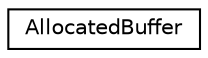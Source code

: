 digraph "Graphical Class Hierarchy"
{
 // LATEX_PDF_SIZE
  edge [fontname="Helvetica",fontsize="10",labelfontname="Helvetica",labelfontsize="10"];
  node [fontname="Helvetica",fontsize="10",shape=record];
  rankdir="LR";
  Node0 [label="AllocatedBuffer",height=0.2,width=0.4,color="black", fillcolor="white", style="filled",URL="$structAllocatedBuffer.html",tooltip=" "];
}
